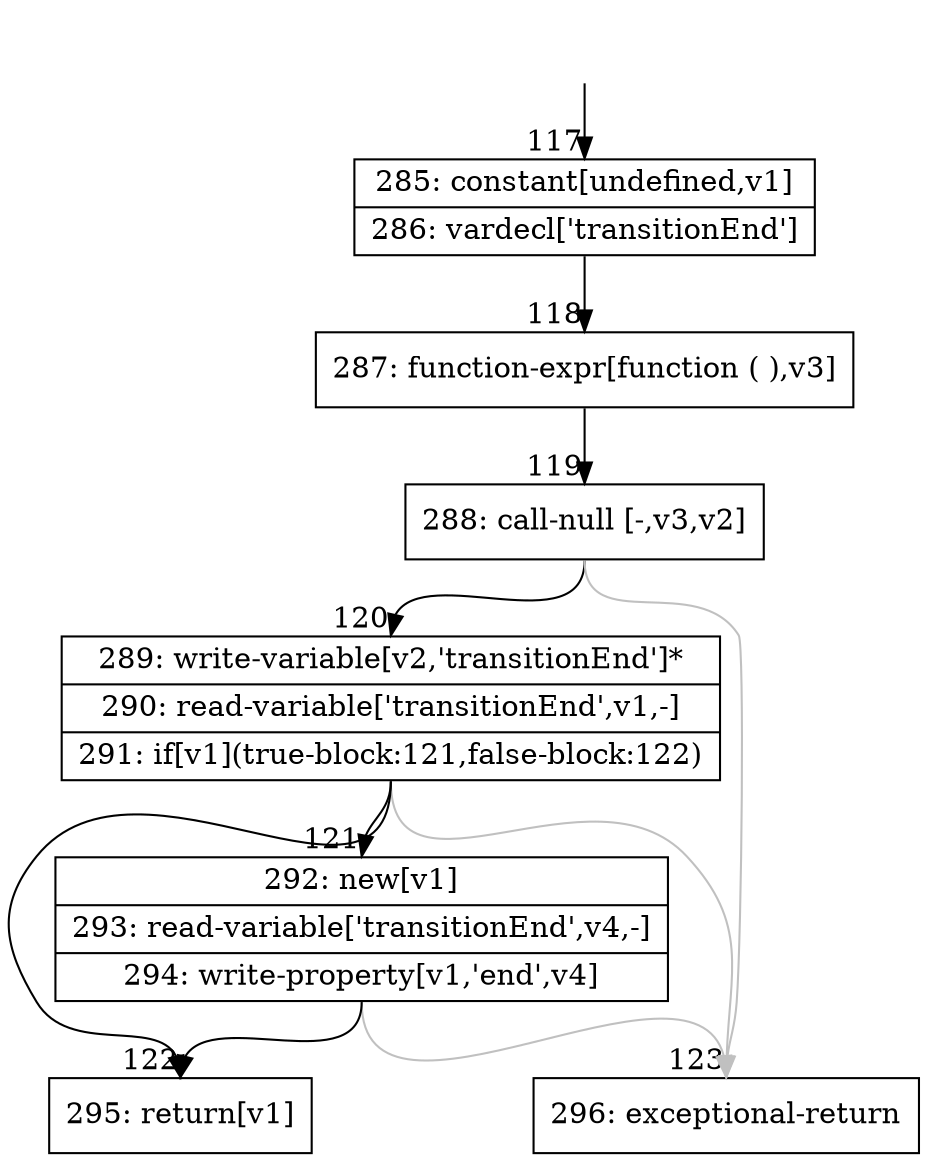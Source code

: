 digraph {
rankdir="TD"
BB_entry8[shape=none,label=""];
BB_entry8 -> BB117 [tailport=s, headport=n, headlabel="    117"]
BB117 [shape=record label="{285: constant[undefined,v1]|286: vardecl['transitionEnd']}" ] 
BB117 -> BB118 [tailport=s, headport=n, headlabel="      118"]
BB118 [shape=record label="{287: function-expr[function ( ),v3]}" ] 
BB118 -> BB119 [tailport=s, headport=n, headlabel="      119"]
BB119 [shape=record label="{288: call-null [-,v3,v2]}" ] 
BB119 -> BB120 [tailport=s, headport=n, headlabel="      120"]
BB119 -> BB123 [tailport=s, headport=n, color=gray, headlabel="      123"]
BB120 [shape=record label="{289: write-variable[v2,'transitionEnd']*|290: read-variable['transitionEnd',v1,-]|291: if[v1](true-block:121,false-block:122)}" ] 
BB120 -> BB122 [tailport=s, headport=n, headlabel="      122"]
BB120 -> BB121 [tailport=s, headport=n, headlabel="      121"]
BB120 -> BB123 [tailport=s, headport=n, color=gray]
BB121 [shape=record label="{292: new[v1]|293: read-variable['transitionEnd',v4,-]|294: write-property[v1,'end',v4]}" ] 
BB121 -> BB122 [tailport=s, headport=n]
BB121 -> BB123 [tailport=s, headport=n, color=gray]
BB122 [shape=record label="{295: return[v1]}" ] 
BB123 [shape=record label="{296: exceptional-return}" ] 
//#$~ 88
}
